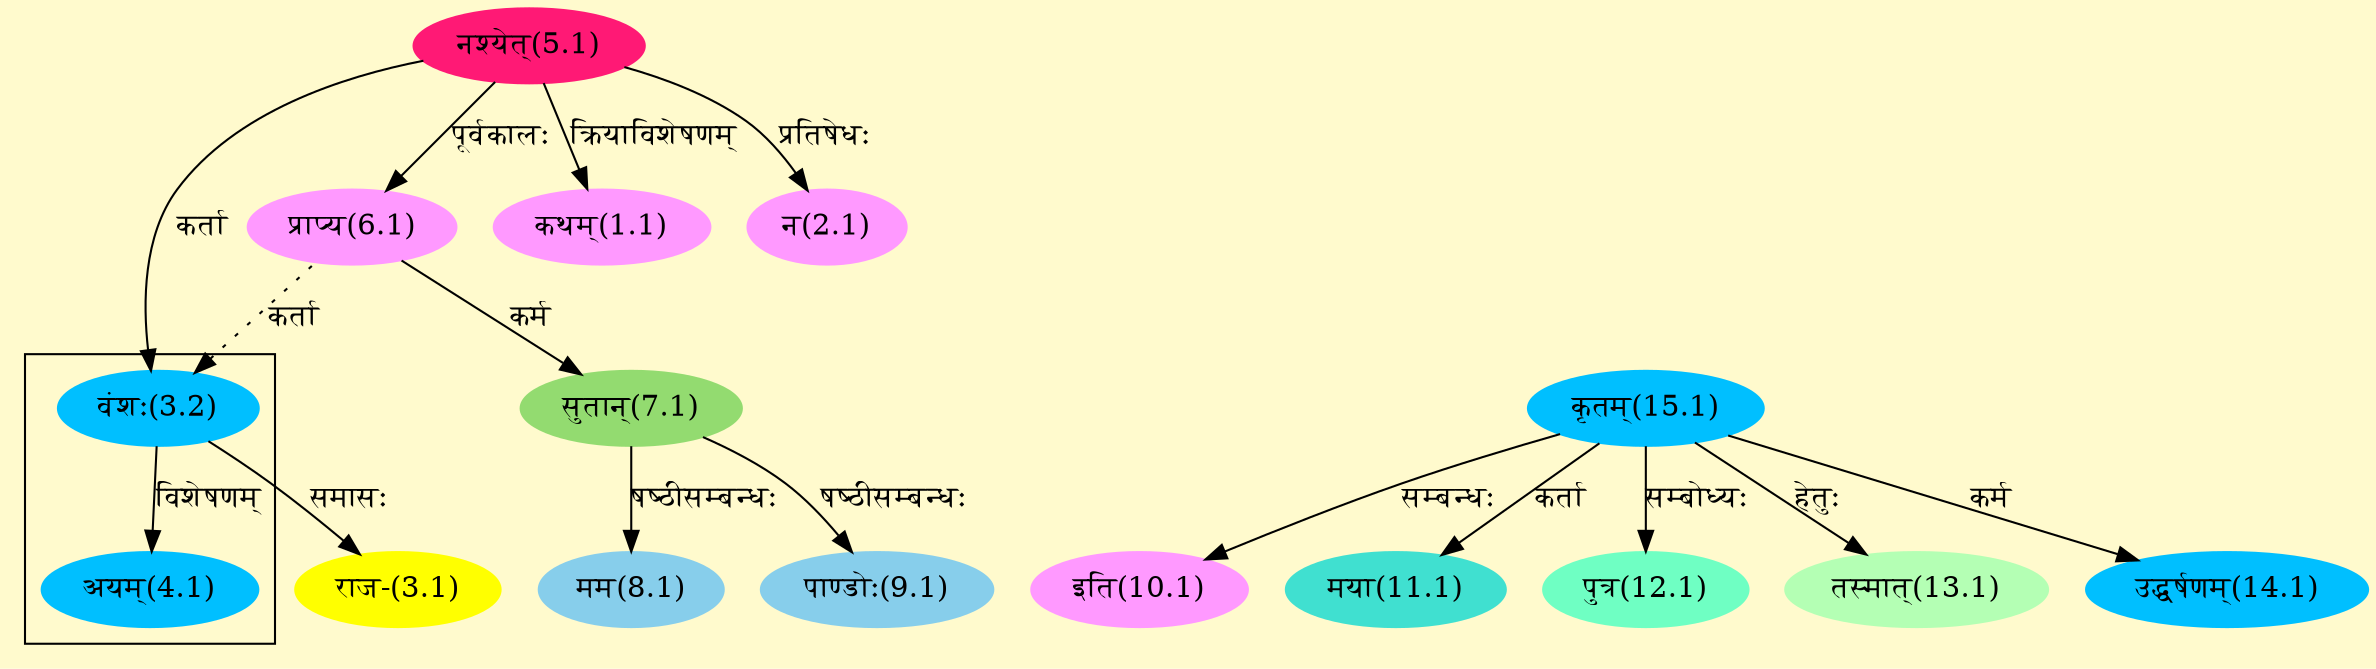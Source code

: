 digraph G{
rankdir=BT;
 compound=true;
 bgcolor="lemonchiffon1";

subgraph cluster_1{
Node4_1 [style=filled, color="#00BFFF" label = "अयम्(4.1)"]
Node3_2 [style=filled, color="#00BFFF" label = "वंशः(3.2)"]

}
Node1_1 [style=filled, color="#FF99FF" label = "कथम्(1.1)"]
Node5_1 [style=filled, color="#FF1975" label = "नश्येत्(5.1)"]
Node2_1 [style=filled, color="#FF99FF" label = "न(2.1)"]
Node3_1 [style=filled, color="#FFFF00" label = "राज-(3.1)"]
Node3_2 [style=filled, color="#00BFFF" label = "वंशः(3.2)"]
Node6_1 [style=filled, color="#FF99FF" label = "प्राप्य(6.1)"]
Node [style=filled, color="" label = "()"]
Node7_1 [style=filled, color="#93DB70" label = "सुतान्(7.1)"]
Node8_1 [style=filled, color="#87CEEB" label = "मम(8.1)"]
Node9_1 [style=filled, color="#87CEEB" label = "पाण्डोः(9.1)"]
Node10_1 [style=filled, color="#FF99FF" label = "इति(10.1)"]
Node15_1 [style=filled, color="#00BFFF" label = "कृतम्(15.1)"]
Node11_1 [style=filled, color="#40E0D0" label = "मया(11.1)"]
Node12_1 [style=filled, color="#6FFFC3" label = "पुत्र(12.1)"]
Node13_1 [style=filled, color="#B4FFB4" label = "तस्मात्(13.1)"]
Node14_1 [style=filled, color="#00BFFF" label = "उद्धर्षणम्(14.1)"]
/* Start of Relations section */

Node1_1 -> Node5_1 [  label="क्रियाविशेषणम्"  dir="back" ]
Node2_1 -> Node5_1 [  label="प्रतिषेधः"  dir="back" ]
Node3_1 -> Node3_2 [  label="समासः"  dir="back" ]
Node3_2 -> Node5_1 [  label="कर्ता"  dir="back" ]
Node3_2 -> Node6_1 [ style=dotted label="कर्ता"  dir="back" ]
Node4_1 -> Node3_2 [  label="विशेषणम्"  dir="back" ]
Node6_1 -> Node5_1 [  label="पूर्वकालः"  dir="back" ]
Node7_1 -> Node6_1 [  label="कर्म"  dir="back" ]
Node8_1 -> Node7_1 [  label="षष्ठीसम्बन्धः"  dir="back" ]
Node9_1 -> Node7_1 [  label="षष्ठीसम्बन्धः"  dir="back" ]
Node10_1 -> Node15_1 [  label="सम्बन्धः"  dir="back" ]
Node11_1 -> Node15_1 [  label="कर्ता"  dir="back" ]
Node12_1 -> Node15_1 [  label="सम्बोध्यः"  dir="back" ]
Node13_1 -> Node15_1 [  label="हेतुः"  dir="back" ]
Node14_1 -> Node15_1 [  label="कर्म"  dir="back" ]
}

